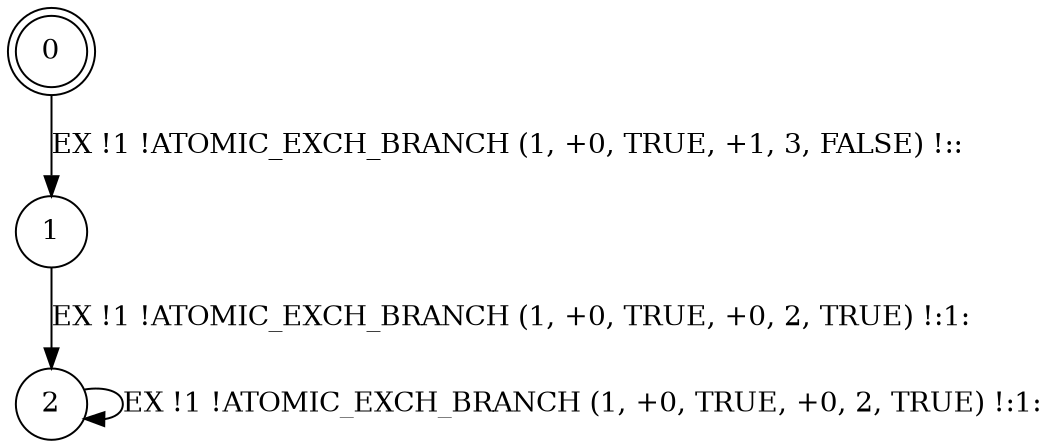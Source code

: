 digraph BCG {
size = "7, 10.5";
center = TRUE;
node [shape = circle];
0 [peripheries = 2];
0 -> 1 [label = "EX !1 !ATOMIC_EXCH_BRANCH (1, +0, TRUE, +1, 3, FALSE) !::"];
1 -> 2 [label = "EX !1 !ATOMIC_EXCH_BRANCH (1, +0, TRUE, +0, 2, TRUE) !:1:"];
2 -> 2 [label = "EX !1 !ATOMIC_EXCH_BRANCH (1, +0, TRUE, +0, 2, TRUE) !:1:"];
}
